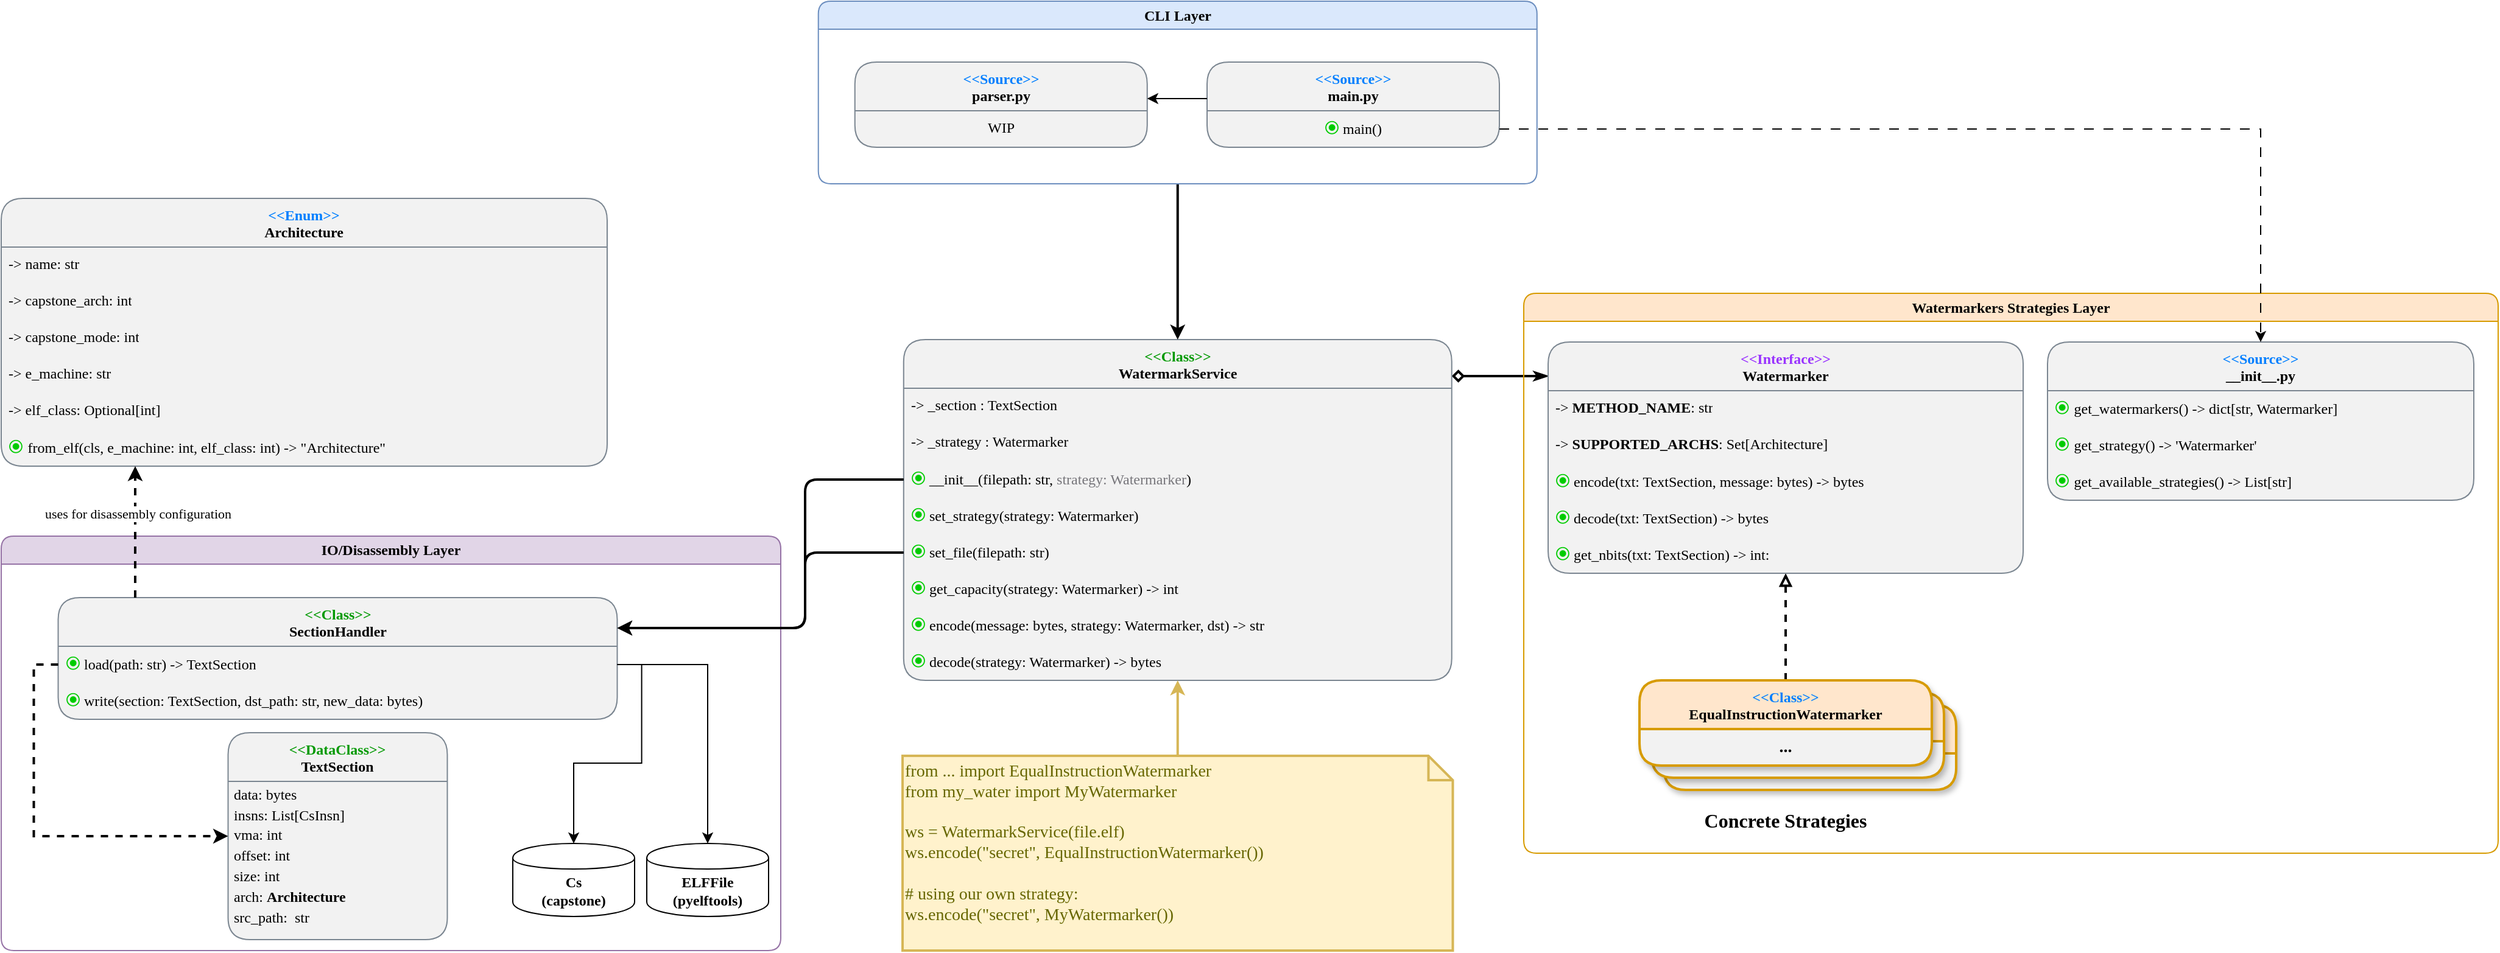 <mxfile version="27.0.9">
  <diagram name="Page-1" id="eA6vmbURIXxnvVn_YIwM">
    <mxGraphModel dx="1741" dy="908" grid="1" gridSize="10" guides="1" tooltips="1" connect="1" arrows="1" fold="1" page="1" pageScale="1" pageWidth="2339" pageHeight="3300" math="0" shadow="0">
      <root>
        <mxCell id="0" />
        <mxCell id="1" parent="0" />
        <mxCell id="S7DDol8Fuw8rWnjDtF2z-19" value="&lt;span style=&quot;color: rgb(0, 127, 255);&quot;&gt;&amp;lt;&amp;lt;Class&amp;gt;&amp;gt;&lt;/span&gt;&lt;div&gt;EqualInstructionWatermarker&lt;/div&gt;" style="swimlane;fontStyle=1;align=center;verticalAlign=top;childLayout=stackLayout;horizontal=1;startSize=40;horizontalStack=0;resizeParent=1;resizeParentMax=0;resizeLast=0;collapsible=1;marginBottom=0;whiteSpace=wrap;html=1;fontFamily=JetBrains Mono;fontSource=https%3A%2F%2Ffonts.googleapis.com%2Fcss%3Ffamily%3DJetBrains%2BMono;rounded=1;swimlaneFillColor=#F2F2F2;swimlaneLine=1;fillColor=#ffe6cc;strokeColor=#d79b00;strokeWidth=2;perimeterSpacing=0;glass=0;shadow=1;" parent="1" vertex="1">
          <mxGeometry x="1575.02" y="738" width="240" height="70" as="geometry">
            <mxRectangle x="530" y="920" width="110" height="30" as="alternateBounds" />
          </mxGeometry>
        </mxCell>
        <mxCell id="S7DDol8Fuw8rWnjDtF2z-20" value="&lt;div align=&quot;center&quot;&gt;&lt;b&gt;&lt;font style=&quot;font-size: 14px;&quot;&gt;...&lt;/font&gt;&lt;/b&gt;&lt;/div&gt;" style="text;strokeColor=none;fillColor=none;align=center;verticalAlign=top;spacingLeft=4;spacingRight=4;overflow=hidden;rotatable=0;points=[[0,0.5],[1,0.5]];portConstraint=eastwest;whiteSpace=wrap;html=1;fontFamily=JetBrains Mono;fontSource=https%3A%2F%2Ffonts.googleapis.com%2Fcss%3Ffamily%3DJetBrains%2BMono;rounded=1;swimlaneLine=1;" parent="S7DDol8Fuw8rWnjDtF2z-19" vertex="1">
          <mxGeometry y="40" width="240" height="30" as="geometry" />
        </mxCell>
        <mxCell id="S7DDol8Fuw8rWnjDtF2z-13" style="rounded=1;orthogonalLoop=1;jettySize=auto;html=1;edgeStyle=elbowEdgeStyle;elbow=vertical;jumpStyle=none;endArrow=classicThin;endFill=1;startArrow=diamond;startFill=0;strokeWidth=2;sourcePerimeterSpacing=0;curved=0;" parent="1" source="S7DDol8Fuw8rWnjDtF2z-9" edge="1">
          <mxGeometry relative="1" as="geometry">
            <mxPoint x="1380.02" y="468.001" as="sourcePoint" />
            <mxPoint x="1480.02" y="468" as="targetPoint" />
            <Array as="points">
              <mxPoint x="1480.02" y="468" />
            </Array>
          </mxGeometry>
        </mxCell>
        <mxCell id="S7DDol8Fuw8rWnjDtF2z-9" value="&lt;span style=&quot;color: rgb(0, 153, 0);&quot;&gt;&amp;lt;&amp;lt;Class&amp;gt;&amp;gt;&lt;/span&gt;&lt;div&gt;WatermarkService&lt;/div&gt;" style="swimlane;fontStyle=1;align=center;verticalAlign=top;childLayout=stackLayout;horizontal=1;startSize=40;horizontalStack=0;resizeParent=1;resizeParentMax=0;resizeLast=0;collapsible=1;marginBottom=0;whiteSpace=wrap;html=1;fontFamily=JetBrains Mono;fontSource=https%3A%2F%2Ffonts.googleapis.com%2Fcss%3Ffamily%3DJetBrains%2BMono;rounded=1;fillColor=#F2F2F2;swimlaneFillColor=#F2F2F2;swimlaneLine=1;strokeColor=#7B8691;" parent="1" vertex="1">
          <mxGeometry x="950.88" y="438" width="450" height="280" as="geometry">
            <mxRectangle x="530" y="920" width="110" height="30" as="alternateBounds" />
          </mxGeometry>
        </mxCell>
        <mxCell id="S7DDol8Fuw8rWnjDtF2z-16" value="-&amp;gt; _section : TextSection" style="text;strokeColor=none;fillColor=none;align=left;verticalAlign=top;spacingLeft=4;spacingRight=4;overflow=hidden;rotatable=0;points=[[0,0.5],[1,0.5]];portConstraint=eastwest;whiteSpace=wrap;html=1;fontFamily=JetBrains Mono;fontSource=https%3A%2F%2Ffonts.googleapis.com%2Fcss%3Ffamily%3DJetBrains%2BMono;rounded=1;swimlaneLine=1;" parent="S7DDol8Fuw8rWnjDtF2z-9" vertex="1">
          <mxGeometry y="40" width="450" height="30" as="geometry" />
        </mxCell>
        <mxCell id="S7DDol8Fuw8rWnjDtF2z-27" value="-&amp;gt; _strategy : Watermarker" style="text;strokeColor=none;fillColor=none;align=left;verticalAlign=top;spacingLeft=4;spacingRight=4;overflow=hidden;rotatable=0;points=[[0,0.5],[1,0.5]];portConstraint=eastwest;whiteSpace=wrap;html=1;fontFamily=JetBrains Mono;fontSource=https%3A%2F%2Ffonts.googleapis.com%2Fcss%3Ffamily%3DJetBrains%2BMono;rounded=1;swimlaneLine=1;" parent="S7DDol8Fuw8rWnjDtF2z-9" vertex="1">
          <mxGeometry y="70" width="450" height="30" as="geometry" />
        </mxCell>
        <mxCell id="S7DDol8Fuw8rWnjDtF2z-10" value="&lt;span style=&quot;font-size:125%;line-height:1em&quot;&gt;&lt;span style=&quot;color: rgb(0, 204, 0);&quot;&gt;⦿&lt;/span&gt;&lt;/span&gt; __init__(filepath: str, &lt;span style=&quot;color: light-dark(rgb(119, 118, 123), rgb(237, 237, 237));&quot;&gt;strategy: Watermarker&lt;/span&gt;)" style="text;strokeColor=none;fillColor=none;align=left;verticalAlign=top;spacingLeft=4;spacingRight=4;overflow=hidden;rotatable=0;points=[[0,0.5],[1,0.5]];portConstraint=eastwest;whiteSpace=wrap;html=1;fontFamily=JetBrains Mono;fontSource=https%3A%2F%2Ffonts.googleapis.com%2Fcss%3Ffamily%3DJetBrains%2BMono;rounded=1;swimlaneLine=1;" parent="S7DDol8Fuw8rWnjDtF2z-9" vertex="1">
          <mxGeometry y="100" width="450" height="30" as="geometry" />
        </mxCell>
        <mxCell id="b0s_4tn9fbrKWreqpeW8-1" value="&lt;span style=&quot;font-size:125%;line-height:1em&quot;&gt;&lt;span style=&quot;color: rgb(0, 204, 0);&quot;&gt;⦿&lt;/span&gt;&lt;/span&gt; &lt;span style=&quot;white-space: pre-wrap&quot;&gt;set_strategy(strategy: Watermarker)&lt;/span&gt;" style="text;strokeColor=none;fillColor=none;align=left;verticalAlign=top;spacingLeft=4;spacingRight=4;overflow=hidden;rotatable=0;points=[[0,0.5],[1,0.5]];portConstraint=eastwest;whiteSpace=wrap;html=1;fontFamily=JetBrains Mono;fontSource=https%3A%2F%2Ffonts.googleapis.com%2Fcss%3Ffamily%3DJetBrains%2BMono;rounded=1;swimlaneLine=1;" parent="S7DDol8Fuw8rWnjDtF2z-9" vertex="1">
          <mxGeometry y="130" width="450" height="30" as="geometry" />
        </mxCell>
        <mxCell id="b0s_4tn9fbrKWreqpeW8-2" value="&lt;span style=&quot;font-size:125%;line-height:1em&quot;&gt;&lt;span style=&quot;color: rgb(0, 204, 0);&quot;&gt;⦿&lt;/span&gt;&lt;/span&gt; &lt;span style=&quot;white-space: pre-wrap&quot;&gt;set_file(filepath: str)&lt;/span&gt;" style="text;strokeColor=none;fillColor=none;align=left;verticalAlign=top;spacingLeft=4;spacingRight=4;overflow=hidden;rotatable=0;points=[[0,0.5],[1,0.5]];portConstraint=eastwest;whiteSpace=wrap;html=1;fontFamily=JetBrains Mono;fontSource=https%3A%2F%2Ffonts.googleapis.com%2Fcss%3Ffamily%3DJetBrains%2BMono;rounded=1;swimlaneLine=1;" parent="S7DDol8Fuw8rWnjDtF2z-9" vertex="1">
          <mxGeometry y="160" width="450" height="30" as="geometry" />
        </mxCell>
        <mxCell id="S7DDol8Fuw8rWnjDtF2z-15" value="&lt;span style=&quot;font-size:125%;line-height:1em&quot;&gt;&lt;span style=&quot;color: rgb(0, 204, 0);&quot;&gt;⦿&lt;/span&gt;&lt;/span&gt; get_capacity(strategy: Watermarker) -&amp;gt; int" style="text;strokeColor=none;fillColor=none;align=left;verticalAlign=top;spacingLeft=4;spacingRight=4;overflow=hidden;rotatable=0;points=[[0,0.5],[1,0.5]];portConstraint=eastwest;whiteSpace=wrap;html=1;fontFamily=JetBrains Mono;fontSource=https%3A%2F%2Ffonts.googleapis.com%2Fcss%3Ffamily%3DJetBrains%2BMono;rounded=1;swimlaneLine=1;" parent="S7DDol8Fuw8rWnjDtF2z-9" vertex="1">
          <mxGeometry y="190" width="450" height="30" as="geometry" />
        </mxCell>
        <mxCell id="S7DDol8Fuw8rWnjDtF2z-11" value="&lt;span style=&quot;font-size:125%;line-height:1em&quot;&gt;&lt;span style=&quot;color: rgb(0, 204, 0);&quot;&gt;⦿&lt;/span&gt;&lt;/span&gt; encode(message: bytes, strategy: Watermarker, dst) -&amp;gt; str" style="text;align=left;verticalAlign=top;spacingLeft=4;spacingRight=4;overflow=hidden;rotatable=0;points=[[0,0.5],[1,0.5]];portConstraint=eastwest;whiteSpace=wrap;html=1;fontFamily=JetBrains Mono;fontSource=https%3A%2F%2Ffonts.googleapis.com%2Fcss%3Ffamily%3DJetBrains%2BMono;rounded=1;swimlaneLine=1;" parent="S7DDol8Fuw8rWnjDtF2z-9" vertex="1">
          <mxGeometry y="220" width="450" height="30" as="geometry" />
        </mxCell>
        <mxCell id="S7DDol8Fuw8rWnjDtF2z-12" value="&lt;span style=&quot;font-size:125%;line-height:1em&quot;&gt;&lt;span style=&quot;color: rgb(0, 204, 0);&quot;&gt;⦿&lt;/span&gt;&lt;/span&gt; decode(strategy: Watermarker) -&amp;gt; bytes" style="text;align=left;verticalAlign=top;spacingLeft=4;spacingRight=4;overflow=hidden;rotatable=0;points=[[0,0.5],[1,0.5]];portConstraint=eastwest;whiteSpace=wrap;html=1;fontFamily=JetBrains Mono;fontSource=https%3A%2F%2Ffonts.googleapis.com%2Fcss%3Ffamily%3DJetBrains%2BMono;rounded=1;swimlaneLine=1;" parent="S7DDol8Fuw8rWnjDtF2z-9" vertex="1">
          <mxGeometry y="250" width="450" height="30" as="geometry" />
        </mxCell>
        <mxCell id="S7DDol8Fuw8rWnjDtF2z-17" value="&lt;span style=&quot;color: rgb(0, 127, 255);&quot;&gt;&amp;lt;&amp;lt;Class&amp;gt;&amp;gt;&lt;/span&gt;&lt;div&gt;EqualInstructionWatermarker&lt;/div&gt;" style="swimlane;fontStyle=1;align=center;verticalAlign=top;childLayout=stackLayout;horizontal=1;startSize=40;horizontalStack=0;resizeParent=1;resizeParentMax=0;resizeLast=0;collapsible=1;marginBottom=0;whiteSpace=wrap;html=1;fontFamily=JetBrains Mono;fontSource=https%3A%2F%2Ffonts.googleapis.com%2Fcss%3Ffamily%3DJetBrains%2BMono;rounded=1;swimlaneFillColor=#F2F2F2;swimlaneLine=1;fillColor=#ffe6cc;strokeColor=#d79b00;strokeWidth=2;perimeterSpacing=0;glass=0;shadow=1;" parent="1" vertex="1">
          <mxGeometry x="1565.02" y="728" width="240" height="70" as="geometry">
            <mxRectangle x="530" y="920" width="110" height="30" as="alternateBounds" />
          </mxGeometry>
        </mxCell>
        <mxCell id="S7DDol8Fuw8rWnjDtF2z-18" value="&lt;div align=&quot;center&quot;&gt;&lt;b&gt;&lt;font style=&quot;font-size: 14px;&quot;&gt;...&lt;/font&gt;&lt;/b&gt;&lt;/div&gt;" style="text;strokeColor=none;fillColor=none;align=center;verticalAlign=top;spacingLeft=4;spacingRight=4;overflow=hidden;rotatable=0;points=[[0,0.5],[1,0.5]];portConstraint=eastwest;whiteSpace=wrap;html=1;fontFamily=JetBrains Mono;fontSource=https%3A%2F%2Ffonts.googleapis.com%2Fcss%3Ffamily%3DJetBrains%2BMono;rounded=1;swimlaneLine=1;" parent="S7DDol8Fuw8rWnjDtF2z-17" vertex="1">
          <mxGeometry y="40" width="240" height="30" as="geometry" />
        </mxCell>
        <mxCell id="S7DDol8Fuw8rWnjDtF2z-21" value="" style="edgeStyle=orthogonalEdgeStyle;rounded=0;orthogonalLoop=1;jettySize=auto;html=1;strokeWidth=2;dashed=1;endArrow=block;endFill=0;" parent="1" source="S7DDol8Fuw8rWnjDtF2z-6" target="S7DDol8Fuw8rWnjDtF2z-1" edge="1">
          <mxGeometry relative="1" as="geometry">
            <Array as="points">
              <mxPoint x="1675.02" y="628" />
              <mxPoint x="1675.02" y="628" />
            </Array>
          </mxGeometry>
        </mxCell>
        <mxCell id="S7DDol8Fuw8rWnjDtF2z-6" value="&lt;span style=&quot;color: rgb(0, 127, 255);&quot;&gt;&amp;lt;&amp;lt;Class&amp;gt;&amp;gt;&lt;/span&gt;&lt;div&gt;EqualInstructionWatermarker&lt;/div&gt;" style="swimlane;fontStyle=1;align=center;verticalAlign=top;childLayout=stackLayout;horizontal=1;startSize=40;horizontalStack=0;resizeParent=1;resizeParentMax=0;resizeLast=0;collapsible=1;marginBottom=0;whiteSpace=wrap;html=1;fontFamily=JetBrains Mono;fontSource=https%3A%2F%2Ffonts.googleapis.com%2Fcss%3Ffamily%3DJetBrains%2BMono;rounded=1;swimlaneFillColor=#F2F2F2;swimlaneLine=1;fillColor=#ffe6cc;strokeColor=#d79b00;strokeWidth=2;perimeterSpacing=0;glass=0;shadow=1;" parent="1" vertex="1">
          <mxGeometry x="1555.02" y="718" width="240" height="70" as="geometry">
            <mxRectangle x="530" y="920" width="110" height="30" as="alternateBounds" />
          </mxGeometry>
        </mxCell>
        <mxCell id="S7DDol8Fuw8rWnjDtF2z-8" value="&lt;div align=&quot;center&quot;&gt;&lt;b&gt;&lt;font style=&quot;font-size: 14px;&quot;&gt;...&lt;/font&gt;&lt;/b&gt;&lt;/div&gt;" style="text;strokeColor=none;fillColor=none;align=center;verticalAlign=top;spacingLeft=4;spacingRight=4;overflow=hidden;rotatable=0;points=[[0,0.5],[1,0.5]];portConstraint=eastwest;whiteSpace=wrap;html=1;fontFamily=JetBrains Mono;fontSource=https%3A%2F%2Ffonts.googleapis.com%2Fcss%3Ffamily%3DJetBrains%2BMono;rounded=1;swimlaneLine=1;" parent="S7DDol8Fuw8rWnjDtF2z-6" vertex="1">
          <mxGeometry y="40" width="240" height="30" as="geometry" />
        </mxCell>
        <mxCell id="S7DDol8Fuw8rWnjDtF2z-28" value="" style="edgeStyle=orthogonalEdgeStyle;rounded=0;orthogonalLoop=1;jettySize=auto;html=1;fillColor=#fff2cc;strokeColor=#d6b656;strokeWidth=2;" parent="1" source="S7DDol8Fuw8rWnjDtF2z-22" target="S7DDol8Fuw8rWnjDtF2z-9" edge="1">
          <mxGeometry relative="1" as="geometry" />
        </mxCell>
        <mxCell id="S7DDol8Fuw8rWnjDtF2z-22" value="&lt;div&gt;from ... import EqualInstructionWatermarker&lt;br&gt;from my_water import MyWatermarker&lt;br&gt;&lt;br&gt;&lt;/div&gt;&lt;div&gt;ws = WatermarkService(file.elf)&lt;/div&gt;&lt;div&gt;ws.encode(&quot;secret&quot;, EqualInstructionWatermarker())&lt;br&gt;&lt;br&gt;# using our own strategy:&lt;br&gt;ws.encode(&quot;secret&quot;, MyWatermarker())&lt;/div&gt;&lt;div&gt;&lt;br&gt;&lt;/div&gt;" style="shape=note;strokeWidth=2;fontSize=14;size=20;whiteSpace=wrap;html=1;fillColor=#fff2cc;strokeColor=#d6b656;fontColor=#666600;fontFamily=JetBrains Mono;fontSource=https%3A%2F%2Ffonts.googleapis.com%2Fcss%3Ffamily%3DJetBrains%2BMono;align=left;" parent="1" vertex="1">
          <mxGeometry x="950" y="780" width="451.75" height="160" as="geometry" />
        </mxCell>
        <mxCell id="S7DDol8Fuw8rWnjDtF2z-23" value="&lt;div&gt;Concrete Strategies&lt;/div&gt;" style="text;html=1;align=center;verticalAlign=middle;whiteSpace=wrap;rounded=0;fontFamily=JetBrains Mono;fontSource=https%3A%2F%2Ffonts.googleapis.com%2Fcss%3Ffamily%3DJetBrains%2BMono;fontStyle=1;fontSize=16;" parent="1" vertex="1">
          <mxGeometry x="1550.02" y="818" width="250" height="30" as="geometry" />
        </mxCell>
        <mxCell id="S7DDol8Fuw8rWnjDtF2z-45" value="IO/Disassembly Layer" style="swimlane;whiteSpace=wrap;html=1;fontFamily=JetBrains Mono;fontSource=https%3A%2F%2Ffonts.googleapis.com%2Fcss%3Ffamily%3DJetBrains%2BMono;rounded=1;arcSize=15;strokeWidth=1;swimlaneFillColor=none;fillColor=#e1d5e7;strokeColor=#9673a6;" parent="1" vertex="1">
          <mxGeometry x="210" y="599.5" width="640" height="340.5" as="geometry" />
        </mxCell>
        <mxCell id="S7DDol8Fuw8rWnjDtF2z-33" value="&lt;span style=&quot;color: rgb(0, 153, 0);&quot;&gt;&amp;lt;&amp;lt;DataClass&amp;gt;&amp;gt;&lt;/span&gt;&lt;div&gt;TextSection&lt;/div&gt;" style="swimlane;fontStyle=1;align=center;verticalAlign=top;childLayout=stackLayout;horizontal=1;startSize=40;horizontalStack=0;resizeParent=1;resizeParentMax=0;resizeLast=0;collapsible=1;marginBottom=0;whiteSpace=wrap;html=1;fontFamily=JetBrains Mono;fontSource=https%3A%2F%2Ffonts.googleapis.com%2Fcss%3Ffamily%3DJetBrains%2BMono;rounded=1;fillColor=#F2F2F2;swimlaneFillColor=#F2F2F2;swimlaneLine=1;strokeColor=#7B8691;" parent="S7DDol8Fuw8rWnjDtF2z-45" vertex="1">
          <mxGeometry x="186.26" y="161.5" width="180" height="170" as="geometry">
            <mxRectangle x="1560" y="2160" width="110" height="30" as="alternateBounds" />
          </mxGeometry>
        </mxCell>
        <mxCell id="S7DDol8Fuw8rWnjDtF2z-34" value="&lt;div style=&quot;line-height: 140%;&quot;&gt;&lt;div align=&quot;left&quot;&gt;data: bytes&lt;br&gt;insns: List[CsInsn]&lt;br&gt;vma: int&lt;br&gt;offset: int&lt;br&gt;size: int&lt;br&gt;arch: &lt;b&gt;Architecture&lt;/b&gt;&lt;br&gt;src_path:&amp;nbsp; str&lt;/div&gt;&lt;/div&gt;" style="text;strokeColor=none;fillColor=none;align=left;verticalAlign=middle;spacingLeft=3;spacingRight=4;overflow=hidden;rotatable=0;points=[[0,0.5],[1,0.5]];portConstraint=eastwest;whiteSpace=wrap;html=1;fontFamily=JetBrains Mono;fontSource=https%3A%2F%2Ffonts.googleapis.com%2Fcss%3Ffamily%3DJetBrains%2BMono;rounded=1;swimlaneLine=1;labelPosition=center;verticalLabelPosition=middle;spacingBottom=-3;spacingTop=-12;" parent="S7DDol8Fuw8rWnjDtF2z-33" vertex="1">
          <mxGeometry y="40" width="180" height="130" as="geometry" />
        </mxCell>
        <mxCell id="S7DDol8Fuw8rWnjDtF2z-40" value="&lt;span style=&quot;color: rgb(0, 153, 0);&quot;&gt;&amp;lt;&amp;lt;Class&amp;gt;&amp;gt;&lt;/span&gt;&lt;div&gt;SectionHandler&lt;/div&gt;" style="swimlane;fontStyle=1;align=center;verticalAlign=top;childLayout=stackLayout;horizontal=1;startSize=40;horizontalStack=0;resizeParent=1;resizeParentMax=0;resizeLast=0;collapsible=1;marginBottom=0;whiteSpace=wrap;html=1;fontFamily=JetBrains Mono;fontSource=https%3A%2F%2Ffonts.googleapis.com%2Fcss%3Ffamily%3DJetBrains%2BMono;rounded=1;fillColor=#F2F2F2;swimlaneFillColor=#F2F2F2;swimlaneLine=1;strokeColor=#7B8691;" parent="S7DDol8Fuw8rWnjDtF2z-45" vertex="1">
          <mxGeometry x="46.76" y="50.5" width="459" height="100" as="geometry">
            <mxRectangle x="530" y="920" width="110" height="30" as="alternateBounds" />
          </mxGeometry>
        </mxCell>
        <mxCell id="S7DDol8Fuw8rWnjDtF2z-41" value="&lt;span style=&quot;font-size:125%;line-height:1em&quot;&gt;&lt;span style=&quot;color: rgb(0, 204, 0);&quot;&gt;⦿&lt;/span&gt;&lt;/span&gt; load(path: str) -&amp;gt; TextSection" style="text;strokeColor=none;fillColor=none;align=left;verticalAlign=top;spacingLeft=4;spacingRight=4;overflow=hidden;rotatable=0;points=[[0,0.5],[1,0.5]];portConstraint=eastwest;whiteSpace=wrap;html=1;fontFamily=JetBrains Mono;fontSource=https%3A%2F%2Ffonts.googleapis.com%2Fcss%3Ffamily%3DJetBrains%2BMono;rounded=1;swimlaneLine=1;" parent="S7DDol8Fuw8rWnjDtF2z-40" vertex="1">
          <mxGeometry y="40" width="459" height="30" as="geometry" />
        </mxCell>
        <mxCell id="S7DDol8Fuw8rWnjDtF2z-42" value="&lt;span style=&quot;font-size:125%;line-height:1em&quot;&gt;&lt;span style=&quot;color: rgb(0, 204, 0);&quot;&gt;⦿&lt;/span&gt;&lt;/span&gt; write(section: TextSection, dst_path: str, new_data: bytes)" style="text;strokeColor=none;fillColor=none;align=left;verticalAlign=top;spacingLeft=4;spacingRight=4;overflow=hidden;rotatable=0;points=[[0,0.5],[1,0.5]];portConstraint=eastwest;whiteSpace=wrap;html=1;fontFamily=JetBrains Mono;fontSource=https%3A%2F%2Ffonts.googleapis.com%2Fcss%3Ffamily%3DJetBrains%2BMono;rounded=1;swimlaneLine=1;" parent="S7DDol8Fuw8rWnjDtF2z-40" vertex="1">
          <mxGeometry y="70" width="459" height="30" as="geometry" />
        </mxCell>
        <mxCell id="S7DDol8Fuw8rWnjDtF2z-44" value="" style="edgeStyle=orthogonalEdgeStyle;rounded=0;orthogonalLoop=1;jettySize=auto;html=1;dashed=1;strokeWidth=2;" parent="S7DDol8Fuw8rWnjDtF2z-45" source="S7DDol8Fuw8rWnjDtF2z-41" target="S7DDol8Fuw8rWnjDtF2z-33" edge="1">
          <mxGeometry relative="1" as="geometry">
            <Array as="points">
              <mxPoint x="26.76" y="105.5" />
              <mxPoint x="26.76" y="246.5" />
            </Array>
          </mxGeometry>
        </mxCell>
        <mxCell id="tbiwmp9lunx3XJ8VPugq-154" value="ELFFile&lt;br&gt;(pyelftools)" style="shape=cylinder;whiteSpace=wrap;html=1;boundedLbl=1;backgroundOutline=1;fontFamily=JetBrains Mono;fontSource=https%3A%2F%2Ffonts.googleapis.com%2Fcss%3Ffamily%3DJetBrains%2BMono;fontStyle=1;fontColor=default;" parent="S7DDol8Fuw8rWnjDtF2z-45" vertex="1">
          <mxGeometry x="530" y="252.5" width="100" height="60" as="geometry" />
        </mxCell>
        <mxCell id="b0s_4tn9fbrKWreqpeW8-5" style="edgeStyle=orthogonalEdgeStyle;rounded=0;orthogonalLoop=1;jettySize=auto;html=1;" parent="S7DDol8Fuw8rWnjDtF2z-45" source="S7DDol8Fuw8rWnjDtF2z-41" target="tbiwmp9lunx3XJ8VPugq-154" edge="1">
          <mxGeometry relative="1" as="geometry" />
        </mxCell>
        <mxCell id="tbiwmp9lunx3XJ8VPugq-158" value="Cs&lt;br&gt;(capstone)" style="shape=cylinder;whiteSpace=wrap;html=1;boundedLbl=1;backgroundOutline=1;fontFamily=JetBrains Mono;fontSource=https%3A%2F%2Ffonts.googleapis.com%2Fcss%3Ffamily%3DJetBrains%2BMono;fontStyle=1" parent="S7DDol8Fuw8rWnjDtF2z-45" vertex="1">
          <mxGeometry x="420" y="252.5" width="100" height="60" as="geometry" />
        </mxCell>
        <mxCell id="b0s_4tn9fbrKWreqpeW8-24" style="edgeStyle=orthogonalEdgeStyle;rounded=0;orthogonalLoop=1;jettySize=auto;html=1;" parent="S7DDol8Fuw8rWnjDtF2z-45" source="S7DDol8Fuw8rWnjDtF2z-41" target="tbiwmp9lunx3XJ8VPugq-158" edge="1">
          <mxGeometry relative="1" as="geometry" />
        </mxCell>
        <mxCell id="S7DDol8Fuw8rWnjDtF2z-49" value="&lt;span style=&quot;color: rgb(0, 127, 255);&quot;&gt;&amp;lt;&amp;lt;Enum&amp;gt;&amp;gt;&lt;/span&gt;&lt;div&gt;Architecture&lt;/div&gt;" style="swimlane;fontStyle=1;align=center;verticalAlign=top;childLayout=stackLayout;horizontal=1;startSize=40;horizontalStack=0;resizeParent=1;resizeParentMax=0;resizeLast=0;collapsible=1;marginBottom=0;whiteSpace=wrap;html=1;fontFamily=JetBrains Mono;fontSource=https%3A%2F%2Ffonts.googleapis.com%2Fcss%3Ffamily%3DJetBrains%2BMono;rounded=1;fillColor=#F2F2F2;swimlaneFillColor=#F2F2F2;swimlaneLine=1;strokeColor=#7B8691;" parent="1" vertex="1">
          <mxGeometry x="210" y="322" width="497.49" height="220" as="geometry">
            <mxRectangle x="530" y="920" width="110" height="30" as="alternateBounds" />
          </mxGeometry>
        </mxCell>
        <mxCell id="S7DDol8Fuw8rWnjDtF2z-54" value="-&amp;gt; name: str" style="text;strokeColor=none;fillColor=none;align=left;verticalAlign=top;spacingLeft=4;spacingRight=4;overflow=hidden;rotatable=0;points=[[0,0.5],[1,0.5]];portConstraint=eastwest;whiteSpace=wrap;html=1;fontFamily=JetBrains Mono;fontSource=https%3A%2F%2Ffonts.googleapis.com%2Fcss%3Ffamily%3DJetBrains%2BMono;rounded=1;swimlaneLine=1;" parent="S7DDol8Fuw8rWnjDtF2z-49" vertex="1">
          <mxGeometry y="40" width="497.49" height="30" as="geometry" />
        </mxCell>
        <mxCell id="S7DDol8Fuw8rWnjDtF2z-50" value="-&amp;gt; capstone_arch: int" style="text;strokeColor=none;fillColor=none;align=left;verticalAlign=top;spacingLeft=4;spacingRight=4;overflow=hidden;rotatable=0;points=[[0,0.5],[1,0.5]];portConstraint=eastwest;whiteSpace=wrap;html=1;fontFamily=JetBrains Mono;fontSource=https%3A%2F%2Ffonts.googleapis.com%2Fcss%3Ffamily%3DJetBrains%2BMono;rounded=1;swimlaneLine=1;" parent="S7DDol8Fuw8rWnjDtF2z-49" vertex="1">
          <mxGeometry y="70" width="497.49" height="30" as="geometry" />
        </mxCell>
        <mxCell id="S7DDol8Fuw8rWnjDtF2z-51" value="-&amp;gt; capstone_mode: int" style="text;strokeColor=none;fillColor=none;align=left;verticalAlign=top;spacingLeft=4;spacingRight=4;overflow=hidden;rotatable=0;points=[[0,0.5],[1,0.5]];portConstraint=eastwest;whiteSpace=wrap;html=1;fontFamily=JetBrains Mono;fontSource=https%3A%2F%2Ffonts.googleapis.com%2Fcss%3Ffamily%3DJetBrains%2BMono;rounded=1;swimlaneLine=1;" parent="S7DDol8Fuw8rWnjDtF2z-49" vertex="1">
          <mxGeometry y="100" width="497.49" height="30" as="geometry" />
        </mxCell>
        <mxCell id="S7DDol8Fuw8rWnjDtF2z-55" value="-&amp;gt; e_machine: str" style="text;strokeColor=none;fillColor=none;align=left;verticalAlign=top;spacingLeft=4;spacingRight=4;overflow=hidden;rotatable=0;points=[[0,0.5],[1,0.5]];portConstraint=eastwest;whiteSpace=wrap;html=1;fontFamily=JetBrains Mono;fontSource=https%3A%2F%2Ffonts.googleapis.com%2Fcss%3Ffamily%3DJetBrains%2BMono;rounded=1;swimlaneLine=1;" parent="S7DDol8Fuw8rWnjDtF2z-49" vertex="1">
          <mxGeometry y="130" width="497.49" height="30" as="geometry" />
        </mxCell>
        <mxCell id="S7DDol8Fuw8rWnjDtF2z-56" value="-&amp;gt; elf_class: Optional[int]" style="text;strokeColor=none;fillColor=none;align=left;verticalAlign=top;spacingLeft=4;spacingRight=4;overflow=hidden;rotatable=0;points=[[0,0.5],[1,0.5]];portConstraint=eastwest;whiteSpace=wrap;html=1;fontFamily=JetBrains Mono;fontSource=https%3A%2F%2Ffonts.googleapis.com%2Fcss%3Ffamily%3DJetBrains%2BMono;rounded=1;swimlaneLine=1;" parent="S7DDol8Fuw8rWnjDtF2z-49" vertex="1">
          <mxGeometry y="160" width="497.49" height="30" as="geometry" />
        </mxCell>
        <mxCell id="S7DDol8Fuw8rWnjDtF2z-52" value="&lt;span style=&quot;font-size:125%;line-height:1em&quot;&gt;&lt;span style=&quot;color: rgb(0, 204, 0);&quot;&gt;⦿ &lt;/span&gt;&lt;/span&gt;from_elf(cls, e_machine: int, elf_class: int) -&amp;gt; &quot;Architecture&quot;" style="text;strokeColor=none;fillColor=none;align=left;verticalAlign=top;spacingLeft=4;spacingRight=4;overflow=hidden;rotatable=0;points=[[0,0.5],[1,0.5]];portConstraint=eastwest;whiteSpace=wrap;html=1;fontFamily=JetBrains Mono;fontSource=https%3A%2F%2Ffonts.googleapis.com%2Fcss%3Ffamily%3DJetBrains%2BMono;rounded=1;swimlaneLine=1;" parent="S7DDol8Fuw8rWnjDtF2z-49" vertex="1">
          <mxGeometry y="190" width="497.49" height="30" as="geometry" />
        </mxCell>
        <mxCell id="b0s_4tn9fbrKWreqpeW8-29" style="edgeStyle=orthogonalEdgeStyle;rounded=0;orthogonalLoop=1;jettySize=auto;html=1;strokeWidth=2;" parent="1" source="b0s_4tn9fbrKWreqpeW8-6" target="S7DDol8Fuw8rWnjDtF2z-9" edge="1">
          <mxGeometry relative="1" as="geometry" />
        </mxCell>
        <mxCell id="b0s_4tn9fbrKWreqpeW8-6" value="CLI Layer" style="swimlane;whiteSpace=wrap;html=1;fontFamily=JetBrains Mono;fontSource=https%3A%2F%2Ffonts.googleapis.com%2Fcss%3Ffamily%3DJetBrains%2BMono;rounded=1;arcSize=15;strokeWidth=1;swimlaneFillColor=none;fillColor=#dae8fc;strokeColor=#6c8ebf;" parent="1" vertex="1">
          <mxGeometry x="880.87" y="160" width="590" height="150" as="geometry" />
        </mxCell>
        <mxCell id="b0s_4tn9fbrKWreqpeW8-13" value="&lt;span style=&quot;color: rgb(0, 127, 255);&quot;&gt;&amp;lt;&amp;lt;Source&amp;gt;&amp;gt;&lt;/span&gt;&lt;div&gt;main.py&lt;/div&gt;" style="swimlane;fontStyle=1;align=center;verticalAlign=top;childLayout=stackLayout;horizontal=1;startSize=40;horizontalStack=0;resizeParent=1;resizeParentMax=0;resizeLast=0;collapsible=1;marginBottom=0;whiteSpace=wrap;html=1;fontFamily=JetBrains Mono;fontSource=https%3A%2F%2Ffonts.googleapis.com%2Fcss%3Ffamily%3DJetBrains%2BMono;rounded=1;fillColor=#F2F2F2;swimlaneFillColor=#F2F2F2;swimlaneLine=1;strokeColor=#7B8691;" parent="b0s_4tn9fbrKWreqpeW8-6" vertex="1">
          <mxGeometry x="319.13" y="50" width="240" height="70" as="geometry">
            <mxRectangle x="530" y="920" width="110" height="30" as="alternateBounds" />
          </mxGeometry>
        </mxCell>
        <mxCell id="b0s_4tn9fbrKWreqpeW8-14" value="&lt;div align=&quot;center&quot;&gt;&lt;span style=&quot;font-size:125%;line-height:1em&quot;&gt;&lt;span style=&quot;color: rgb(0, 204, 0);&quot;&gt;⦿&lt;/span&gt;&lt;/span&gt; main()&lt;/div&gt;" style="text;strokeColor=none;fillColor=none;align=center;verticalAlign=top;spacingLeft=4;spacingRight=4;overflow=hidden;rotatable=0;points=[[0,0.5],[1,0.5]];portConstraint=eastwest;whiteSpace=wrap;html=1;fontFamily=JetBrains Mono;fontSource=https%3A%2F%2Ffonts.googleapis.com%2Fcss%3Ffamily%3DJetBrains%2BMono;rounded=1;swimlaneLine=1;" parent="b0s_4tn9fbrKWreqpeW8-13" vertex="1">
          <mxGeometry y="40" width="240" height="30" as="geometry" />
        </mxCell>
        <mxCell id="b0s_4tn9fbrKWreqpeW8-15" value="&lt;span style=&quot;color: rgb(0, 127, 255);&quot;&gt;&amp;lt;&amp;lt;Source&amp;gt;&amp;gt;&lt;/span&gt;&lt;div&gt;parser.py&lt;/div&gt;" style="swimlane;fontStyle=1;align=center;verticalAlign=top;childLayout=stackLayout;horizontal=1;startSize=40;horizontalStack=0;resizeParent=1;resizeParentMax=0;resizeLast=0;collapsible=1;marginBottom=0;whiteSpace=wrap;html=1;fontFamily=JetBrains Mono;fontSource=https%3A%2F%2Ffonts.googleapis.com%2Fcss%3Ffamily%3DJetBrains%2BMono;rounded=1;fillColor=#F2F2F2;swimlaneFillColor=#F2F2F2;swimlaneLine=1;strokeColor=#7B8691;" parent="b0s_4tn9fbrKWreqpeW8-6" vertex="1">
          <mxGeometry x="30" y="50" width="240" height="70" as="geometry">
            <mxRectangle x="530" y="920" width="110" height="30" as="alternateBounds" />
          </mxGeometry>
        </mxCell>
        <mxCell id="b0s_4tn9fbrKWreqpeW8-16" value="WIP" style="text;strokeColor=none;fillColor=none;align=center;verticalAlign=top;spacingLeft=4;spacingRight=4;overflow=hidden;rotatable=0;points=[[0,0.5],[1,0.5]];portConstraint=eastwest;whiteSpace=wrap;html=1;fontFamily=JetBrains Mono;fontSource=https%3A%2F%2Ffonts.googleapis.com%2Fcss%3Ffamily%3DJetBrains%2BMono;rounded=1;swimlaneLine=1;" parent="b0s_4tn9fbrKWreqpeW8-15" vertex="1">
          <mxGeometry y="40" width="240" height="30" as="geometry" />
        </mxCell>
        <mxCell id="b0s_4tn9fbrKWreqpeW8-18" style="edgeStyle=orthogonalEdgeStyle;rounded=0;orthogonalLoop=1;jettySize=auto;html=1;" parent="b0s_4tn9fbrKWreqpeW8-6" source="b0s_4tn9fbrKWreqpeW8-13" target="b0s_4tn9fbrKWreqpeW8-15" edge="1">
          <mxGeometry relative="1" as="geometry">
            <Array as="points">
              <mxPoint x="299" y="80" />
              <mxPoint x="299" y="80" />
            </Array>
          </mxGeometry>
        </mxCell>
        <mxCell id="b0s_4tn9fbrKWreqpeW8-25" style="edgeStyle=orthogonalEdgeStyle;rounded=0;orthogonalLoop=1;jettySize=auto;html=1;dashed=1;strokeWidth=2;" parent="1" source="S7DDol8Fuw8rWnjDtF2z-40" target="S7DDol8Fuw8rWnjDtF2z-49" edge="1">
          <mxGeometry relative="1" as="geometry">
            <Array as="points">
              <mxPoint x="320" y="642" />
              <mxPoint x="320" y="642" />
            </Array>
          </mxGeometry>
        </mxCell>
        <mxCell id="b0s_4tn9fbrKWreqpeW8-26" value="&lt;font data-font-src=&quot;https://fonts.googleapis.com/css?family=JetBrains+Mono&quot; face=&quot;JetBrains Mono&quot;&gt;uses for disassembly configuration&lt;/font&gt;" style="edgeLabel;html=1;align=center;verticalAlign=middle;resizable=0;points=[];" parent="b0s_4tn9fbrKWreqpeW8-25" connectable="0" vertex="1">
          <mxGeometry x="0.098" y="-2" relative="1" as="geometry">
            <mxPoint y="-10" as="offset" />
          </mxGeometry>
        </mxCell>
        <mxCell id="b0s_4tn9fbrKWreqpeW8-27" style="edgeStyle=orthogonalEdgeStyle;rounded=1;orthogonalLoop=1;jettySize=auto;html=1;curved=0;entryX=1;entryY=0.25;entryDx=0;entryDy=0;strokeWidth=2;" parent="1" source="S7DDol8Fuw8rWnjDtF2z-10" target="S7DDol8Fuw8rWnjDtF2z-40" edge="1">
          <mxGeometry relative="1" as="geometry">
            <Array as="points">
              <mxPoint x="870" y="553" />
              <mxPoint x="870" y="675" />
            </Array>
          </mxGeometry>
        </mxCell>
        <mxCell id="b0s_4tn9fbrKWreqpeW8-28" style="edgeStyle=orthogonalEdgeStyle;rounded=1;orthogonalLoop=1;jettySize=auto;html=1;curved=0;entryX=1;entryY=0.25;entryDx=0;entryDy=0;strokeWidth=2;" parent="1" source="b0s_4tn9fbrKWreqpeW8-2" target="S7DDol8Fuw8rWnjDtF2z-40" edge="1">
          <mxGeometry relative="1" as="geometry">
            <Array as="points">
              <mxPoint x="870" y="613" />
              <mxPoint x="870" y="675" />
            </Array>
          </mxGeometry>
        </mxCell>
        <mxCell id="SVhrLZn_o8enAOk96wSL-1" value="&lt;div&gt;Watermarkers Strategies Layer&lt;/div&gt;" style="swimlane;whiteSpace=wrap;html=1;fontFamily=JetBrains Mono;fontSource=https%3A%2F%2Ffonts.googleapis.com%2Fcss%3Ffamily%3DJetBrains%2BMono;rounded=1;arcSize=15;strokeWidth=1;swimlaneFillColor=none;fillColor=#ffe6cc;strokeColor=#d79b00;" vertex="1" parent="1">
          <mxGeometry x="1460" y="400" width="800" height="460" as="geometry" />
        </mxCell>
        <mxCell id="S7DDol8Fuw8rWnjDtF2z-1" value="&lt;span style=&quot;color: rgb(153, 51, 255);&quot;&gt;&amp;lt;&amp;lt;Interface&amp;gt;&amp;gt;&lt;/span&gt;&lt;div&gt;Watermarker&lt;/div&gt;" style="swimlane;fontStyle=1;align=center;verticalAlign=top;childLayout=stackLayout;horizontal=1;startSize=40;horizontalStack=0;resizeParent=1;resizeParentMax=0;resizeLast=0;collapsible=1;marginBottom=0;whiteSpace=wrap;html=1;fontFamily=JetBrains Mono;fontSource=https%3A%2F%2Ffonts.googleapis.com%2Fcss%3Ffamily%3DJetBrains%2BMono;rounded=1;fillColor=#F2F2F2;swimlaneFillColor=#F2F2F2;swimlaneLine=1;strokeColor=#7B8691;" parent="SVhrLZn_o8enAOk96wSL-1" vertex="1">
          <mxGeometry x="20.02" y="40" width="390" height="190" as="geometry">
            <mxRectangle x="530" y="920" width="110" height="30" as="alternateBounds" />
          </mxGeometry>
        </mxCell>
        <mxCell id="S7DDol8Fuw8rWnjDtF2z-26" value="-&amp;gt; &lt;b&gt;METHOD_NAME&lt;/b&gt;: str" style="text;strokeColor=none;fillColor=none;align=left;verticalAlign=top;spacingLeft=4;spacingRight=4;overflow=hidden;rotatable=0;points=[[0,0.5],[1,0.5]];portConstraint=eastwest;whiteSpace=wrap;html=1;fontFamily=JetBrains Mono;fontSource=https%3A%2F%2Ffonts.googleapis.com%2Fcss%3Ffamily%3DJetBrains%2BMono;rounded=1;swimlaneLine=1;" parent="S7DDol8Fuw8rWnjDtF2z-1" vertex="1">
          <mxGeometry y="40" width="390" height="30" as="geometry" />
        </mxCell>
        <mxCell id="S7DDol8Fuw8rWnjDtF2z-25" value="-&amp;gt; &lt;b&gt;SUPPORTED_ARCHS&lt;/b&gt;: Set[Architecture]" style="text;strokeColor=none;fillColor=none;align=left;verticalAlign=top;spacingLeft=4;spacingRight=4;overflow=hidden;rotatable=0;points=[[0,0.5],[1,0.5]];portConstraint=eastwest;whiteSpace=wrap;html=1;fontFamily=JetBrains Mono;fontSource=https%3A%2F%2Ffonts.googleapis.com%2Fcss%3Ffamily%3DJetBrains%2BMono;rounded=1;swimlaneLine=1;" parent="S7DDol8Fuw8rWnjDtF2z-1" vertex="1">
          <mxGeometry y="70" width="390" height="30" as="geometry" />
        </mxCell>
        <mxCell id="S7DDol8Fuw8rWnjDtF2z-2" value="&lt;span style=&quot;font-size:125%;line-height:1em&quot;&gt;&lt;span style=&quot;color: rgb(0, 204, 0);&quot;&gt;⦿&lt;/span&gt;&lt;/span&gt; encode(&lt;span style=&quot;white-space: pre-wrap&quot;&gt;txt: TextSection, message: bytes&lt;/span&gt;) -&amp;gt; bytes" style="text;strokeColor=none;fillColor=none;align=left;verticalAlign=top;spacingLeft=4;spacingRight=4;overflow=hidden;rotatable=0;points=[[0,0.5],[1,0.5]];portConstraint=eastwest;whiteSpace=wrap;html=1;fontFamily=JetBrains Mono;fontSource=https%3A%2F%2Ffonts.googleapis.com%2Fcss%3Ffamily%3DJetBrains%2BMono;rounded=1;swimlaneLine=1;" parent="S7DDol8Fuw8rWnjDtF2z-1" vertex="1">
          <mxGeometry y="100" width="390" height="30" as="geometry" />
        </mxCell>
        <mxCell id="S7DDol8Fuw8rWnjDtF2z-3" value="&lt;span style=&quot;font-size:125%;line-height:1em&quot;&gt;&lt;span style=&quot;color: rgb(0, 204, 0);&quot;&gt;⦿&lt;/span&gt;&lt;/span&gt; decode(&lt;span style=&quot;white-space: pre-wrap&quot;&gt;txt: TextSection&lt;/span&gt;) -&amp;gt; bytes" style="text;strokeColor=none;fillColor=none;align=left;verticalAlign=top;spacingLeft=4;spacingRight=4;overflow=hidden;rotatable=0;points=[[0,0.5],[1,0.5]];portConstraint=eastwest;whiteSpace=wrap;html=1;fontFamily=JetBrains Mono;fontSource=https%3A%2F%2Ffonts.googleapis.com%2Fcss%3Ffamily%3DJetBrains%2BMono;rounded=1;swimlaneLine=1;" parent="S7DDol8Fuw8rWnjDtF2z-1" vertex="1">
          <mxGeometry y="130" width="390" height="30" as="geometry" />
        </mxCell>
        <mxCell id="S7DDol8Fuw8rWnjDtF2z-4" value="&lt;span style=&quot;font-size:125%;line-height:1em&quot;&gt;&lt;span style=&quot;color: rgb(0, 204, 0);&quot;&gt;⦿&lt;/span&gt;&lt;/span&gt; get_nbits(&lt;span style=&quot;white-space: pre-wrap&quot;&gt;txt: TextSection&lt;/span&gt;) -&amp;gt; int:" style="text;strokeColor=none;fillColor=none;align=left;verticalAlign=top;spacingLeft=4;spacingRight=4;overflow=hidden;rotatable=0;points=[[0,0.5],[1,0.5]];portConstraint=eastwest;whiteSpace=wrap;html=1;fontFamily=JetBrains Mono;fontSource=https%3A%2F%2Ffonts.googleapis.com%2Fcss%3Ffamily%3DJetBrains%2BMono;rounded=1;swimlaneLine=1;" parent="S7DDol8Fuw8rWnjDtF2z-1" vertex="1">
          <mxGeometry y="160" width="390" height="30" as="geometry" />
        </mxCell>
        <mxCell id="SVhrLZn_o8enAOk96wSL-12" value="&lt;span style=&quot;color: rgb(0, 127, 255);&quot;&gt;&amp;lt;&amp;lt;Source&amp;gt;&amp;gt;&lt;/span&gt;&lt;div&gt;__init__.py&lt;/div&gt;" style="swimlane;fontStyle=1;align=center;verticalAlign=top;childLayout=stackLayout;horizontal=1;startSize=40;horizontalStack=0;resizeParent=1;resizeParentMax=0;resizeLast=0;collapsible=1;marginBottom=0;whiteSpace=wrap;html=1;fontFamily=JetBrains Mono;fontSource=https%3A%2F%2Ffonts.googleapis.com%2Fcss%3Ffamily%3DJetBrains%2BMono;rounded=1;fillColor=#F2F2F2;swimlaneFillColor=#F2F2F2;swimlaneLine=1;strokeColor=#7B8691;" vertex="1" parent="SVhrLZn_o8enAOk96wSL-1">
          <mxGeometry x="430" y="40" width="350" height="130" as="geometry">
            <mxRectangle x="530" y="920" width="110" height="30" as="alternateBounds" />
          </mxGeometry>
        </mxCell>
        <mxCell id="SVhrLZn_o8enAOk96wSL-13" value="&lt;div align=&quot;left&quot;&gt;&lt;span style=&quot;font-size:125%;line-height:1em&quot;&gt;&lt;span style=&quot;color: rgb(0, 204, 0);&quot;&gt;⦿ &lt;/span&gt;&lt;/span&gt;get_watermarkers() -&amp;gt; dict[str, Watermarker]&lt;/div&gt;" style="text;strokeColor=none;fillColor=none;align=left;verticalAlign=top;spacingLeft=4;spacingRight=4;overflow=hidden;rotatable=0;points=[[0,0.5],[1,0.5]];portConstraint=eastwest;whiteSpace=wrap;html=1;fontFamily=JetBrains Mono;fontSource=https%3A%2F%2Ffonts.googleapis.com%2Fcss%3Ffamily%3DJetBrains%2BMono;rounded=1;swimlaneLine=1;" vertex="1" parent="SVhrLZn_o8enAOk96wSL-12">
          <mxGeometry y="40" width="350" height="30" as="geometry" />
        </mxCell>
        <mxCell id="SVhrLZn_o8enAOk96wSL-15" value="&lt;div align=&quot;left&quot;&gt;&lt;span style=&quot;font-size:125%;line-height:1em&quot;&gt;&lt;span style=&quot;color: rgb(0, 204, 0);&quot;&gt;⦿ &lt;/span&gt;&lt;/span&gt;get_strategy() -&amp;gt; &#39;Watermarker&#39;&lt;/div&gt;" style="text;strokeColor=none;fillColor=none;align=left;verticalAlign=top;spacingLeft=4;spacingRight=4;overflow=hidden;rotatable=0;points=[[0,0.5],[1,0.5]];portConstraint=eastwest;whiteSpace=wrap;html=1;fontFamily=JetBrains Mono;fontSource=https%3A%2F%2Ffonts.googleapis.com%2Fcss%3Ffamily%3DJetBrains%2BMono;rounded=1;swimlaneLine=1;" vertex="1" parent="SVhrLZn_o8enAOk96wSL-12">
          <mxGeometry y="70" width="350" height="30" as="geometry" />
        </mxCell>
        <mxCell id="SVhrLZn_o8enAOk96wSL-16" value="&lt;div align=&quot;left&quot;&gt;&lt;span style=&quot;font-size:125%;line-height:1em&quot;&gt;&lt;span style=&quot;color: rgb(0, 204, 0);&quot;&gt;⦿ &lt;/span&gt;&lt;/span&gt;get_available_strategies() -&amp;gt; List[str]&lt;/div&gt;" style="text;strokeColor=none;fillColor=none;align=left;verticalAlign=top;spacingLeft=4;spacingRight=4;overflow=hidden;rotatable=0;points=[[0,0.5],[1,0.5]];portConstraint=eastwest;whiteSpace=wrap;html=1;fontFamily=JetBrains Mono;fontSource=https%3A%2F%2Ffonts.googleapis.com%2Fcss%3Ffamily%3DJetBrains%2BMono;rounded=1;swimlaneLine=1;" vertex="1" parent="SVhrLZn_o8enAOk96wSL-12">
          <mxGeometry y="100" width="350" height="30" as="geometry" />
        </mxCell>
        <mxCell id="SVhrLZn_o8enAOk96wSL-17" style="edgeStyle=orthogonalEdgeStyle;rounded=0;orthogonalLoop=1;jettySize=auto;html=1;dashed=1;dashPattern=8 8;" edge="1" parent="1" source="b0s_4tn9fbrKWreqpeW8-14" target="SVhrLZn_o8enAOk96wSL-12">
          <mxGeometry relative="1" as="geometry" />
        </mxCell>
      </root>
    </mxGraphModel>
  </diagram>
</mxfile>
